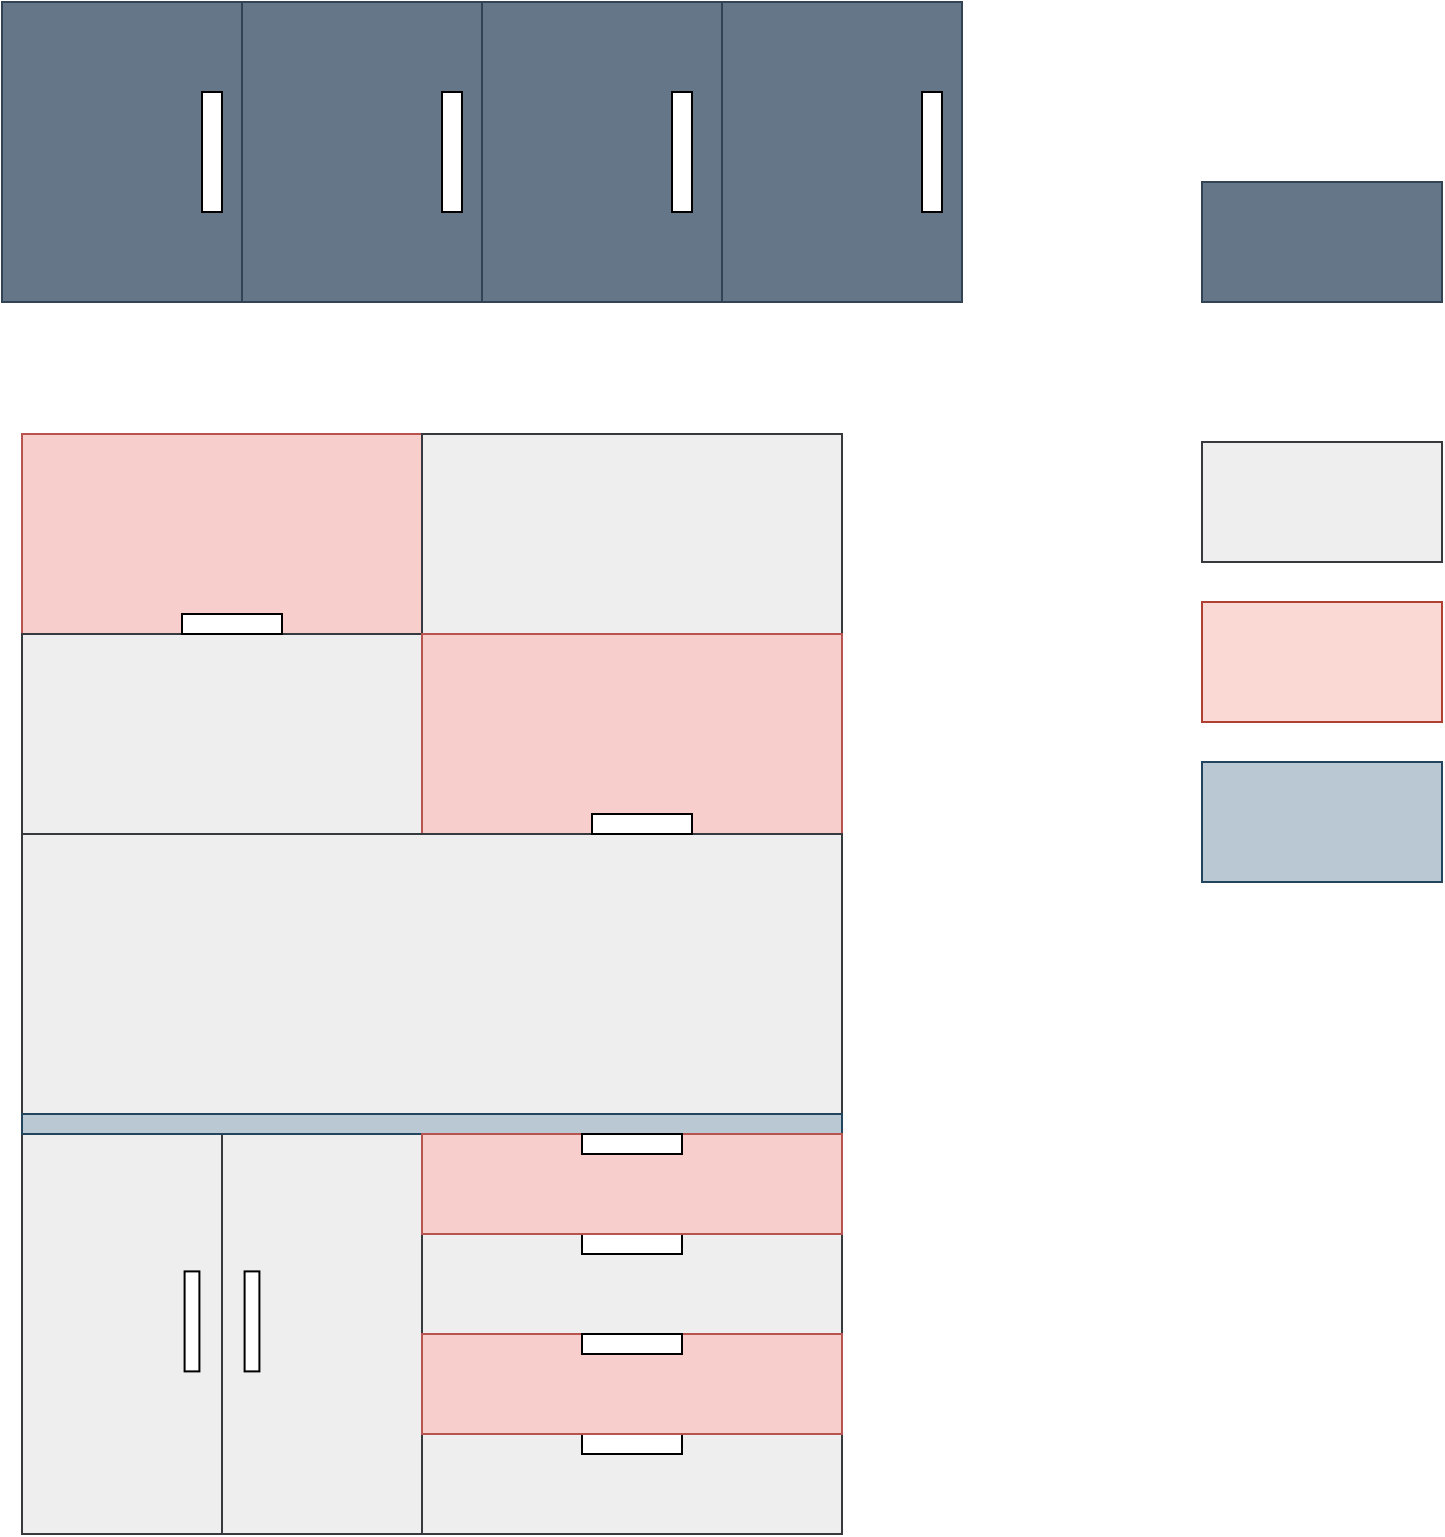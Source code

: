 <mxfile version="21.7.2" type="github">
  <diagram name="Page-1" id="67bxx6ICDhTtdGV3Eazt">
    <mxGraphModel dx="2133" dy="1916" grid="1" gridSize="10" guides="1" tooltips="1" connect="1" arrows="1" fold="1" page="1" pageScale="1" pageWidth="827" pageHeight="1169" math="0" shadow="0">
      <root>
        <mxCell id="0" />
        <mxCell id="1" parent="0" />
        <mxCell id="V_eQYziDbyRIFbU8wqPd-2" value="" style="rounded=0;whiteSpace=wrap;html=1;fillColor=#f8cecc;strokeColor=#b85450;" parent="1" vertex="1">
          <mxGeometry x="-710" y="-774" width="200" height="100" as="geometry" />
        </mxCell>
        <mxCell id="V_eQYziDbyRIFbU8wqPd-3" value="" style="rounded=0;whiteSpace=wrap;html=1;fillColor=#eeeeee;strokeColor=#36393d;" parent="1" vertex="1">
          <mxGeometry x="-510" y="-774" width="210" height="100" as="geometry" />
        </mxCell>
        <mxCell id="V_eQYziDbyRIFbU8wqPd-4" value="" style="rounded=0;whiteSpace=wrap;html=1;fillColor=#eeeeee;strokeColor=#36393d;" parent="1" vertex="1">
          <mxGeometry x="-710" y="-674" width="200" height="100" as="geometry" />
        </mxCell>
        <mxCell id="V_eQYziDbyRIFbU8wqPd-5" value="" style="rounded=0;whiteSpace=wrap;html=1;fillColor=#f8cecc;strokeColor=#b85450;" parent="1" vertex="1">
          <mxGeometry x="-510" y="-674" width="210" height="100" as="geometry" />
        </mxCell>
        <mxCell id="V_eQYziDbyRIFbU8wqPd-6" value="" style="rounded=0;whiteSpace=wrap;html=1;fillColor=#eeeeee;strokeColor=#36393d;" parent="1" vertex="1">
          <mxGeometry x="-710" y="-574" width="410" height="150" as="geometry" />
        </mxCell>
        <mxCell id="V_eQYziDbyRIFbU8wqPd-7" value="" style="rounded=0;whiteSpace=wrap;html=1;rotation=-180;" parent="1" vertex="1">
          <mxGeometry x="-630" y="-684" width="50" height="10" as="geometry" />
        </mxCell>
        <mxCell id="V_eQYziDbyRIFbU8wqPd-8" value="" style="rounded=0;whiteSpace=wrap;html=1;rotation=-180;" parent="1" vertex="1">
          <mxGeometry x="-425" y="-584" width="50" height="10" as="geometry" />
        </mxCell>
        <mxCell id="V_eQYziDbyRIFbU8wqPd-9" value="" style="group" parent="1" vertex="1" connectable="0">
          <mxGeometry x="-710" y="-424" width="200" height="200" as="geometry" />
        </mxCell>
        <mxCell id="V_eQYziDbyRIFbU8wqPd-10" value="" style="rounded=0;whiteSpace=wrap;html=1;fillColor=#eeeeee;strokeColor=#36393d;" parent="V_eQYziDbyRIFbU8wqPd-9" vertex="1">
          <mxGeometry width="100" height="200" as="geometry" />
        </mxCell>
        <mxCell id="V_eQYziDbyRIFbU8wqPd-11" value="" style="rounded=0;whiteSpace=wrap;html=1;fillColor=#eeeeee;strokeColor=#36393d;" parent="V_eQYziDbyRIFbU8wqPd-9" vertex="1">
          <mxGeometry x="100" width="100" height="200" as="geometry" />
        </mxCell>
        <mxCell id="V_eQYziDbyRIFbU8wqPd-12" value="" style="rounded=0;whiteSpace=wrap;html=1;rotation=90;" parent="V_eQYziDbyRIFbU8wqPd-9" vertex="1">
          <mxGeometry x="90" y="89.997" width="50" height="7.407" as="geometry" />
        </mxCell>
        <mxCell id="V_eQYziDbyRIFbU8wqPd-13" value="" style="rounded=0;whiteSpace=wrap;html=1;rotation=90;" parent="V_eQYziDbyRIFbU8wqPd-9" vertex="1">
          <mxGeometry x="60" y="89.997" width="50" height="7.407" as="geometry" />
        </mxCell>
        <mxCell id="V_eQYziDbyRIFbU8wqPd-14" value="" style="group;fillColor=#f8cecc;strokeColor=#b85450;" parent="1" vertex="1" connectable="0">
          <mxGeometry x="-510" y="-274" width="210" height="50" as="geometry" />
        </mxCell>
        <mxCell id="V_eQYziDbyRIFbU8wqPd-15" value="" style="rounded=0;whiteSpace=wrap;html=1;fillColor=#eeeeee;strokeColor=#36393d;" parent="V_eQYziDbyRIFbU8wqPd-14" vertex="1">
          <mxGeometry width="210" height="50" as="geometry" />
        </mxCell>
        <mxCell id="V_eQYziDbyRIFbU8wqPd-16" value="" style="rounded=0;whiteSpace=wrap;html=1;" parent="V_eQYziDbyRIFbU8wqPd-14" vertex="1">
          <mxGeometry x="80" width="50" height="10" as="geometry" />
        </mxCell>
        <mxCell id="V_eQYziDbyRIFbU8wqPd-17" value="" style="group;fillColor=#f8cecc;strokeColor=#b85450;container=0;" parent="1" vertex="1" connectable="0">
          <mxGeometry x="-510" y="-424" width="210" height="50" as="geometry" />
        </mxCell>
        <mxCell id="V_eQYziDbyRIFbU8wqPd-20" value="" style="group;fillColor=#f8cecc;strokeColor=#b85450;container=0;" parent="1" vertex="1" connectable="0">
          <mxGeometry x="-510" y="-324" width="210" height="50" as="geometry" />
        </mxCell>
        <mxCell id="V_eQYziDbyRIFbU8wqPd-23" value="" style="group;fillColor=#f8cecc;strokeColor=#b85450;" parent="1" vertex="1" connectable="0">
          <mxGeometry x="-510" y="-374" width="210" height="50" as="geometry" />
        </mxCell>
        <mxCell id="V_eQYziDbyRIFbU8wqPd-24" value="" style="rounded=0;whiteSpace=wrap;html=1;fillColor=#eeeeee;strokeColor=#36393d;" parent="V_eQYziDbyRIFbU8wqPd-23" vertex="1">
          <mxGeometry width="210" height="50" as="geometry" />
        </mxCell>
        <mxCell id="V_eQYziDbyRIFbU8wqPd-25" value="" style="rounded=0;whiteSpace=wrap;html=1;" parent="V_eQYziDbyRIFbU8wqPd-23" vertex="1">
          <mxGeometry x="80" width="50" height="10" as="geometry" />
        </mxCell>
        <mxCell id="V_eQYziDbyRIFbU8wqPd-26" value="" style="rounded=0;whiteSpace=wrap;html=1;fillColor=#bac8d3;strokeColor=#23445d;" parent="1" vertex="1">
          <mxGeometry x="-710" y="-434" width="410" height="10" as="geometry" />
        </mxCell>
        <mxCell id="V_eQYziDbyRIFbU8wqPd-27" value="" style="rounded=0;whiteSpace=wrap;html=1;fillColor=#fad9d5;strokeColor=#ae4132;" parent="1" vertex="1">
          <mxGeometry x="-120" y="-690" width="120" height="60" as="geometry" />
        </mxCell>
        <mxCell id="V_eQYziDbyRIFbU8wqPd-28" value="" style="rounded=0;whiteSpace=wrap;html=1;fillColor=#bac8d3;strokeColor=#23445d;" parent="1" vertex="1">
          <mxGeometry x="-120" y="-610" width="120" height="60" as="geometry" />
        </mxCell>
        <mxCell id="V_eQYziDbyRIFbU8wqPd-29" value="" style="rounded=0;whiteSpace=wrap;html=1;fillColor=#eeeeee;strokeColor=#36393d;" parent="1" vertex="1">
          <mxGeometry x="-120" y="-770" width="120" height="60" as="geometry" />
        </mxCell>
        <mxCell id="V_eQYziDbyRIFbU8wqPd-30" value="" style="rounded=0;whiteSpace=wrap;html=1;" parent="1" vertex="1">
          <mxGeometry x="-720" y="-990" width="480" height="150" as="geometry" />
        </mxCell>
        <mxCell id="V_eQYziDbyRIFbU8wqPd-34" value="" style="rounded=0;whiteSpace=wrap;html=1;fillColor=#647687;fontColor=#ffffff;strokeColor=#314354;" parent="1" vertex="1">
          <mxGeometry x="-720" y="-990" width="120" height="150" as="geometry" />
        </mxCell>
        <mxCell id="V_eQYziDbyRIFbU8wqPd-35" value="" style="rounded=0;whiteSpace=wrap;html=1;fillColor=#647687;fontColor=#ffffff;strokeColor=#314354;" parent="1" vertex="1">
          <mxGeometry x="-600" y="-990" width="120" height="150" as="geometry" />
        </mxCell>
        <mxCell id="V_eQYziDbyRIFbU8wqPd-36" value="" style="rounded=0;whiteSpace=wrap;html=1;fillColor=#647687;fontColor=#ffffff;strokeColor=#314354;" parent="1" vertex="1">
          <mxGeometry x="-480" y="-990" width="120" height="150" as="geometry" />
        </mxCell>
        <mxCell id="V_eQYziDbyRIFbU8wqPd-37" value="" style="rounded=0;whiteSpace=wrap;html=1;fillColor=#647687;fontColor=#ffffff;strokeColor=#314354;" parent="1" vertex="1">
          <mxGeometry x="-360" y="-990" width="120" height="150" as="geometry" />
        </mxCell>
        <mxCell id="V_eQYziDbyRIFbU8wqPd-38" value="" style="rounded=0;whiteSpace=wrap;html=1;" parent="1" vertex="1">
          <mxGeometry x="-620" y="-945" width="10" height="60" as="geometry" />
        </mxCell>
        <mxCell id="V_eQYziDbyRIFbU8wqPd-39" value="" style="rounded=0;whiteSpace=wrap;html=1;" parent="1" vertex="1">
          <mxGeometry x="-500" y="-945" width="10" height="60" as="geometry" />
        </mxCell>
        <mxCell id="V_eQYziDbyRIFbU8wqPd-40" value="" style="rounded=0;whiteSpace=wrap;html=1;" parent="1" vertex="1">
          <mxGeometry x="-385" y="-945" width="10" height="60" as="geometry" />
        </mxCell>
        <mxCell id="V_eQYziDbyRIFbU8wqPd-41" value="" style="rounded=0;whiteSpace=wrap;html=1;" parent="1" vertex="1">
          <mxGeometry x="-260" y="-945" width="10" height="60" as="geometry" />
        </mxCell>
        <mxCell id="V_eQYziDbyRIFbU8wqPd-42" value="" style="rounded=0;whiteSpace=wrap;html=1;fillColor=#647687;fontColor=#ffffff;strokeColor=#314354;" parent="1" vertex="1">
          <mxGeometry x="-120" y="-900" width="120" height="60" as="geometry" />
        </mxCell>
        <mxCell id="-8dpjaf4cAjb4syKuAM6-2" value="" style="group" vertex="1" connectable="0" parent="1">
          <mxGeometry x="-510" y="-424" width="210" height="50" as="geometry" />
        </mxCell>
        <mxCell id="V_eQYziDbyRIFbU8wqPd-18" value="" style="rounded=0;whiteSpace=wrap;html=1;fillColor=#f8cecc;strokeColor=#b85450;" parent="-8dpjaf4cAjb4syKuAM6-2" vertex="1">
          <mxGeometry width="210" height="50" as="geometry" />
        </mxCell>
        <mxCell id="V_eQYziDbyRIFbU8wqPd-19" value="" style="rounded=0;whiteSpace=wrap;html=1;" parent="-8dpjaf4cAjb4syKuAM6-2" vertex="1">
          <mxGeometry x="80" width="50" height="10" as="geometry" />
        </mxCell>
        <mxCell id="-8dpjaf4cAjb4syKuAM6-3" value="" style="group" vertex="1" connectable="0" parent="1">
          <mxGeometry x="-510" y="-324" width="210" height="50" as="geometry" />
        </mxCell>
        <mxCell id="-8dpjaf4cAjb4syKuAM6-4" value="" style="group" vertex="1" connectable="0" parent="-8dpjaf4cAjb4syKuAM6-3">
          <mxGeometry width="210" height="50" as="geometry" />
        </mxCell>
        <mxCell id="V_eQYziDbyRIFbU8wqPd-21" value="" style="rounded=0;whiteSpace=wrap;html=1;fillColor=#f8cecc;strokeColor=#b85450;" parent="-8dpjaf4cAjb4syKuAM6-4" vertex="1">
          <mxGeometry width="210" height="50" as="geometry" />
        </mxCell>
        <mxCell id="V_eQYziDbyRIFbU8wqPd-22" value="" style="rounded=0;whiteSpace=wrap;html=1;" parent="-8dpjaf4cAjb4syKuAM6-4" vertex="1">
          <mxGeometry x="80" width="50" height="10" as="geometry" />
        </mxCell>
      </root>
    </mxGraphModel>
  </diagram>
</mxfile>
